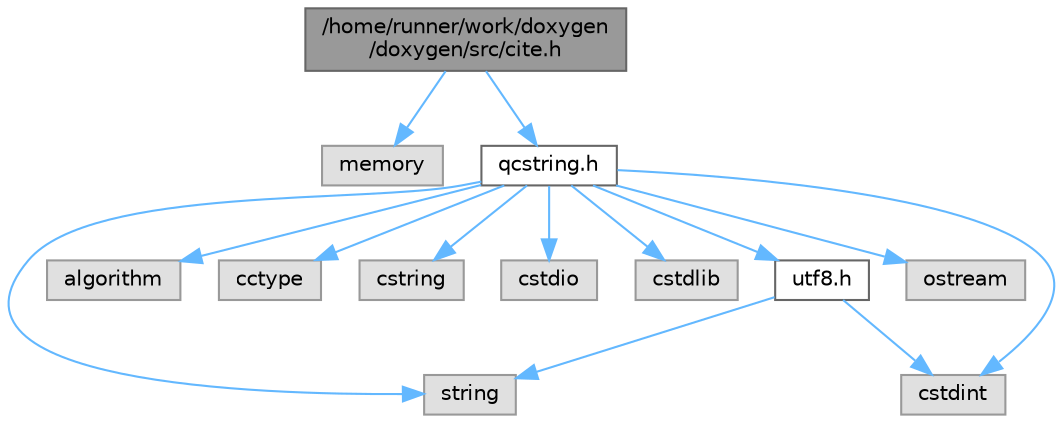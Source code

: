 digraph "/home/runner/work/doxygen/doxygen/src/cite.h"
{
 // INTERACTIVE_SVG=YES
 // LATEX_PDF_SIZE
  bgcolor="transparent";
  edge [fontname=Helvetica,fontsize=10,labelfontname=Helvetica,labelfontsize=10];
  node [fontname=Helvetica,fontsize=10,shape=box,height=0.2,width=0.4];
  Node1 [id="Node000001",label="/home/runner/work/doxygen\l/doxygen/src/cite.h",height=0.2,width=0.4,color="gray40", fillcolor="grey60", style="filled", fontcolor="black"];
  Node1 -> Node2 [id="edge1_Node000001_Node000002",color="steelblue1",style="solid"];
  Node2 [id="Node000002",label="memory",height=0.2,width=0.4,color="grey60", fillcolor="#E0E0E0", style="filled"];
  Node1 -> Node3 [id="edge2_Node000001_Node000003",color="steelblue1",style="solid"];
  Node3 [id="Node000003",label="qcstring.h",height=0.2,width=0.4,color="grey40", fillcolor="white", style="filled",URL="$d7/d5c/qcstring_8h.html",tooltip=" "];
  Node3 -> Node4 [id="edge3_Node000003_Node000004",color="steelblue1",style="solid"];
  Node4 [id="Node000004",label="string",height=0.2,width=0.4,color="grey60", fillcolor="#E0E0E0", style="filled"];
  Node3 -> Node5 [id="edge4_Node000003_Node000005",color="steelblue1",style="solid"];
  Node5 [id="Node000005",label="algorithm",height=0.2,width=0.4,color="grey60", fillcolor="#E0E0E0", style="filled"];
  Node3 -> Node6 [id="edge5_Node000003_Node000006",color="steelblue1",style="solid"];
  Node6 [id="Node000006",label="cctype",height=0.2,width=0.4,color="grey60", fillcolor="#E0E0E0", style="filled"];
  Node3 -> Node7 [id="edge6_Node000003_Node000007",color="steelblue1",style="solid"];
  Node7 [id="Node000007",label="cstring",height=0.2,width=0.4,color="grey60", fillcolor="#E0E0E0", style="filled"];
  Node3 -> Node8 [id="edge7_Node000003_Node000008",color="steelblue1",style="solid"];
  Node8 [id="Node000008",label="cstdio",height=0.2,width=0.4,color="grey60", fillcolor="#E0E0E0", style="filled"];
  Node3 -> Node9 [id="edge8_Node000003_Node000009",color="steelblue1",style="solid"];
  Node9 [id="Node000009",label="cstdlib",height=0.2,width=0.4,color="grey60", fillcolor="#E0E0E0", style="filled"];
  Node3 -> Node10 [id="edge9_Node000003_Node000010",color="steelblue1",style="solid"];
  Node10 [id="Node000010",label="cstdint",height=0.2,width=0.4,color="grey60", fillcolor="#E0E0E0", style="filled"];
  Node3 -> Node11 [id="edge10_Node000003_Node000011",color="steelblue1",style="solid"];
  Node11 [id="Node000011",label="ostream",height=0.2,width=0.4,color="grey60", fillcolor="#E0E0E0", style="filled"];
  Node3 -> Node12 [id="edge11_Node000003_Node000012",color="steelblue1",style="solid"];
  Node12 [id="Node000012",label="utf8.h",height=0.2,width=0.4,color="grey40", fillcolor="white", style="filled",URL="$db/d7c/utf8_8h.html",tooltip="Various UTF8 related helper functions."];
  Node12 -> Node10 [id="edge12_Node000012_Node000010",color="steelblue1",style="solid"];
  Node12 -> Node4 [id="edge13_Node000012_Node000004",color="steelblue1",style="solid"];
}
